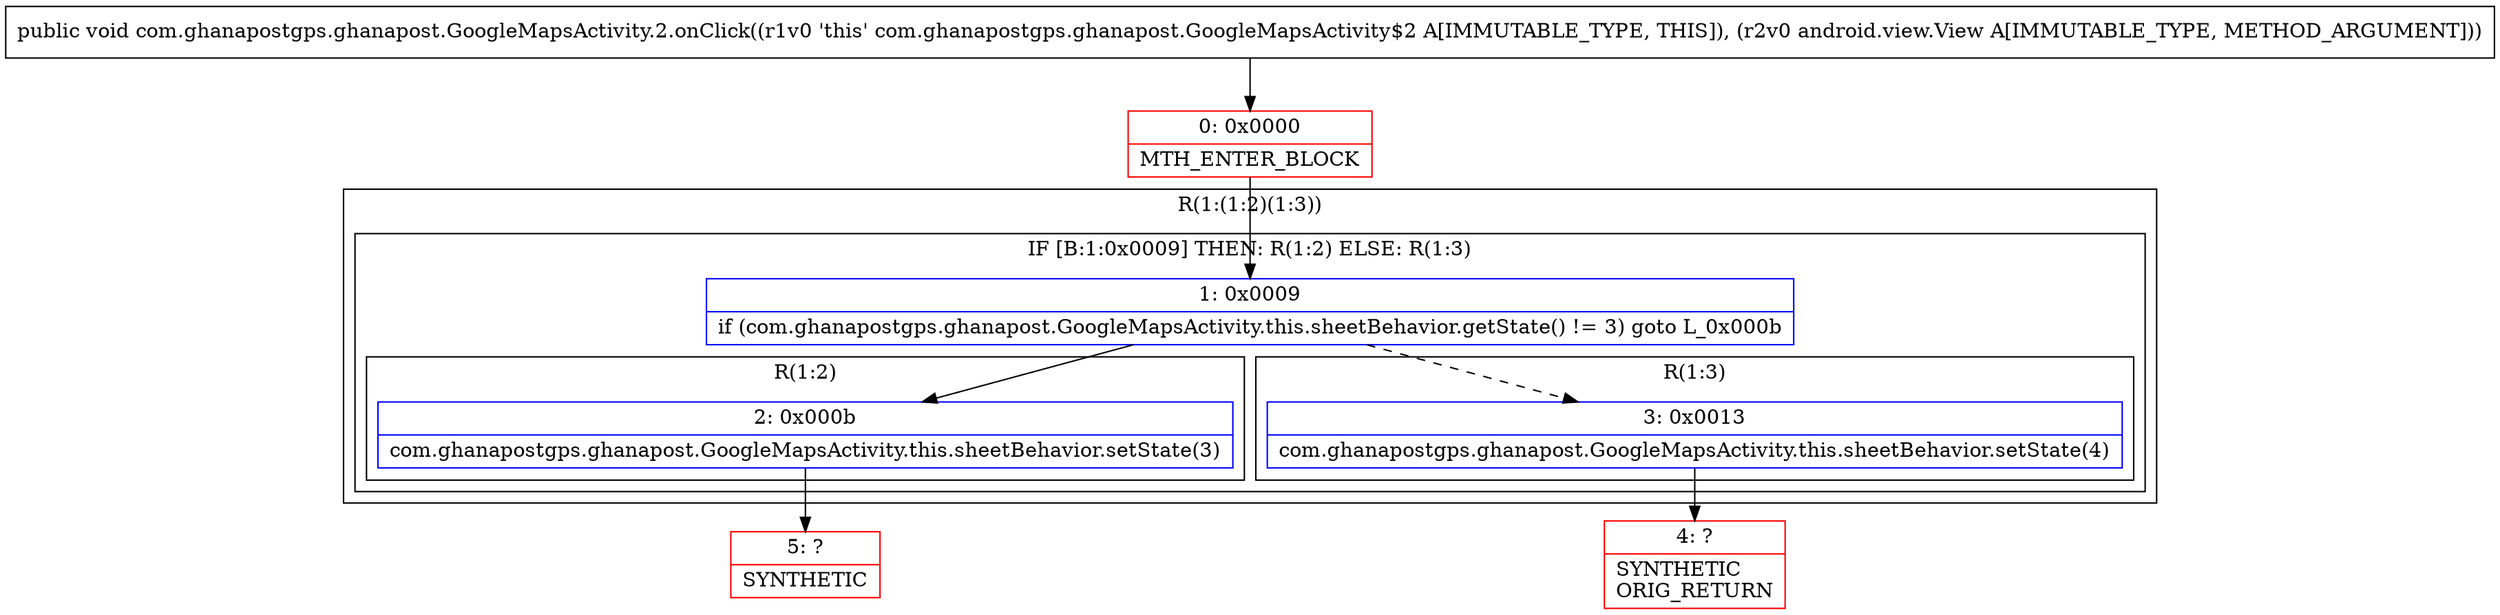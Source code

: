 digraph "CFG forcom.ghanapostgps.ghanapost.GoogleMapsActivity.2.onClick(Landroid\/view\/View;)V" {
subgraph cluster_Region_566926019 {
label = "R(1:(1:2)(1:3))";
node [shape=record,color=blue];
subgraph cluster_IfRegion_420039619 {
label = "IF [B:1:0x0009] THEN: R(1:2) ELSE: R(1:3)";
node [shape=record,color=blue];
Node_1 [shape=record,label="{1\:\ 0x0009|if (com.ghanapostgps.ghanapost.GoogleMapsActivity.this.sheetBehavior.getState() != 3) goto L_0x000b\l}"];
subgraph cluster_Region_715165463 {
label = "R(1:2)";
node [shape=record,color=blue];
Node_2 [shape=record,label="{2\:\ 0x000b|com.ghanapostgps.ghanapost.GoogleMapsActivity.this.sheetBehavior.setState(3)\l}"];
}
subgraph cluster_Region_793137799 {
label = "R(1:3)";
node [shape=record,color=blue];
Node_3 [shape=record,label="{3\:\ 0x0013|com.ghanapostgps.ghanapost.GoogleMapsActivity.this.sheetBehavior.setState(4)\l}"];
}
}
}
Node_0 [shape=record,color=red,label="{0\:\ 0x0000|MTH_ENTER_BLOCK\l}"];
Node_4 [shape=record,color=red,label="{4\:\ ?|SYNTHETIC\lORIG_RETURN\l}"];
Node_5 [shape=record,color=red,label="{5\:\ ?|SYNTHETIC\l}"];
MethodNode[shape=record,label="{public void com.ghanapostgps.ghanapost.GoogleMapsActivity.2.onClick((r1v0 'this' com.ghanapostgps.ghanapost.GoogleMapsActivity$2 A[IMMUTABLE_TYPE, THIS]), (r2v0 android.view.View A[IMMUTABLE_TYPE, METHOD_ARGUMENT])) }"];
MethodNode -> Node_0;
Node_1 -> Node_2;
Node_1 -> Node_3[style=dashed];
Node_2 -> Node_5;
Node_3 -> Node_4;
Node_0 -> Node_1;
}

